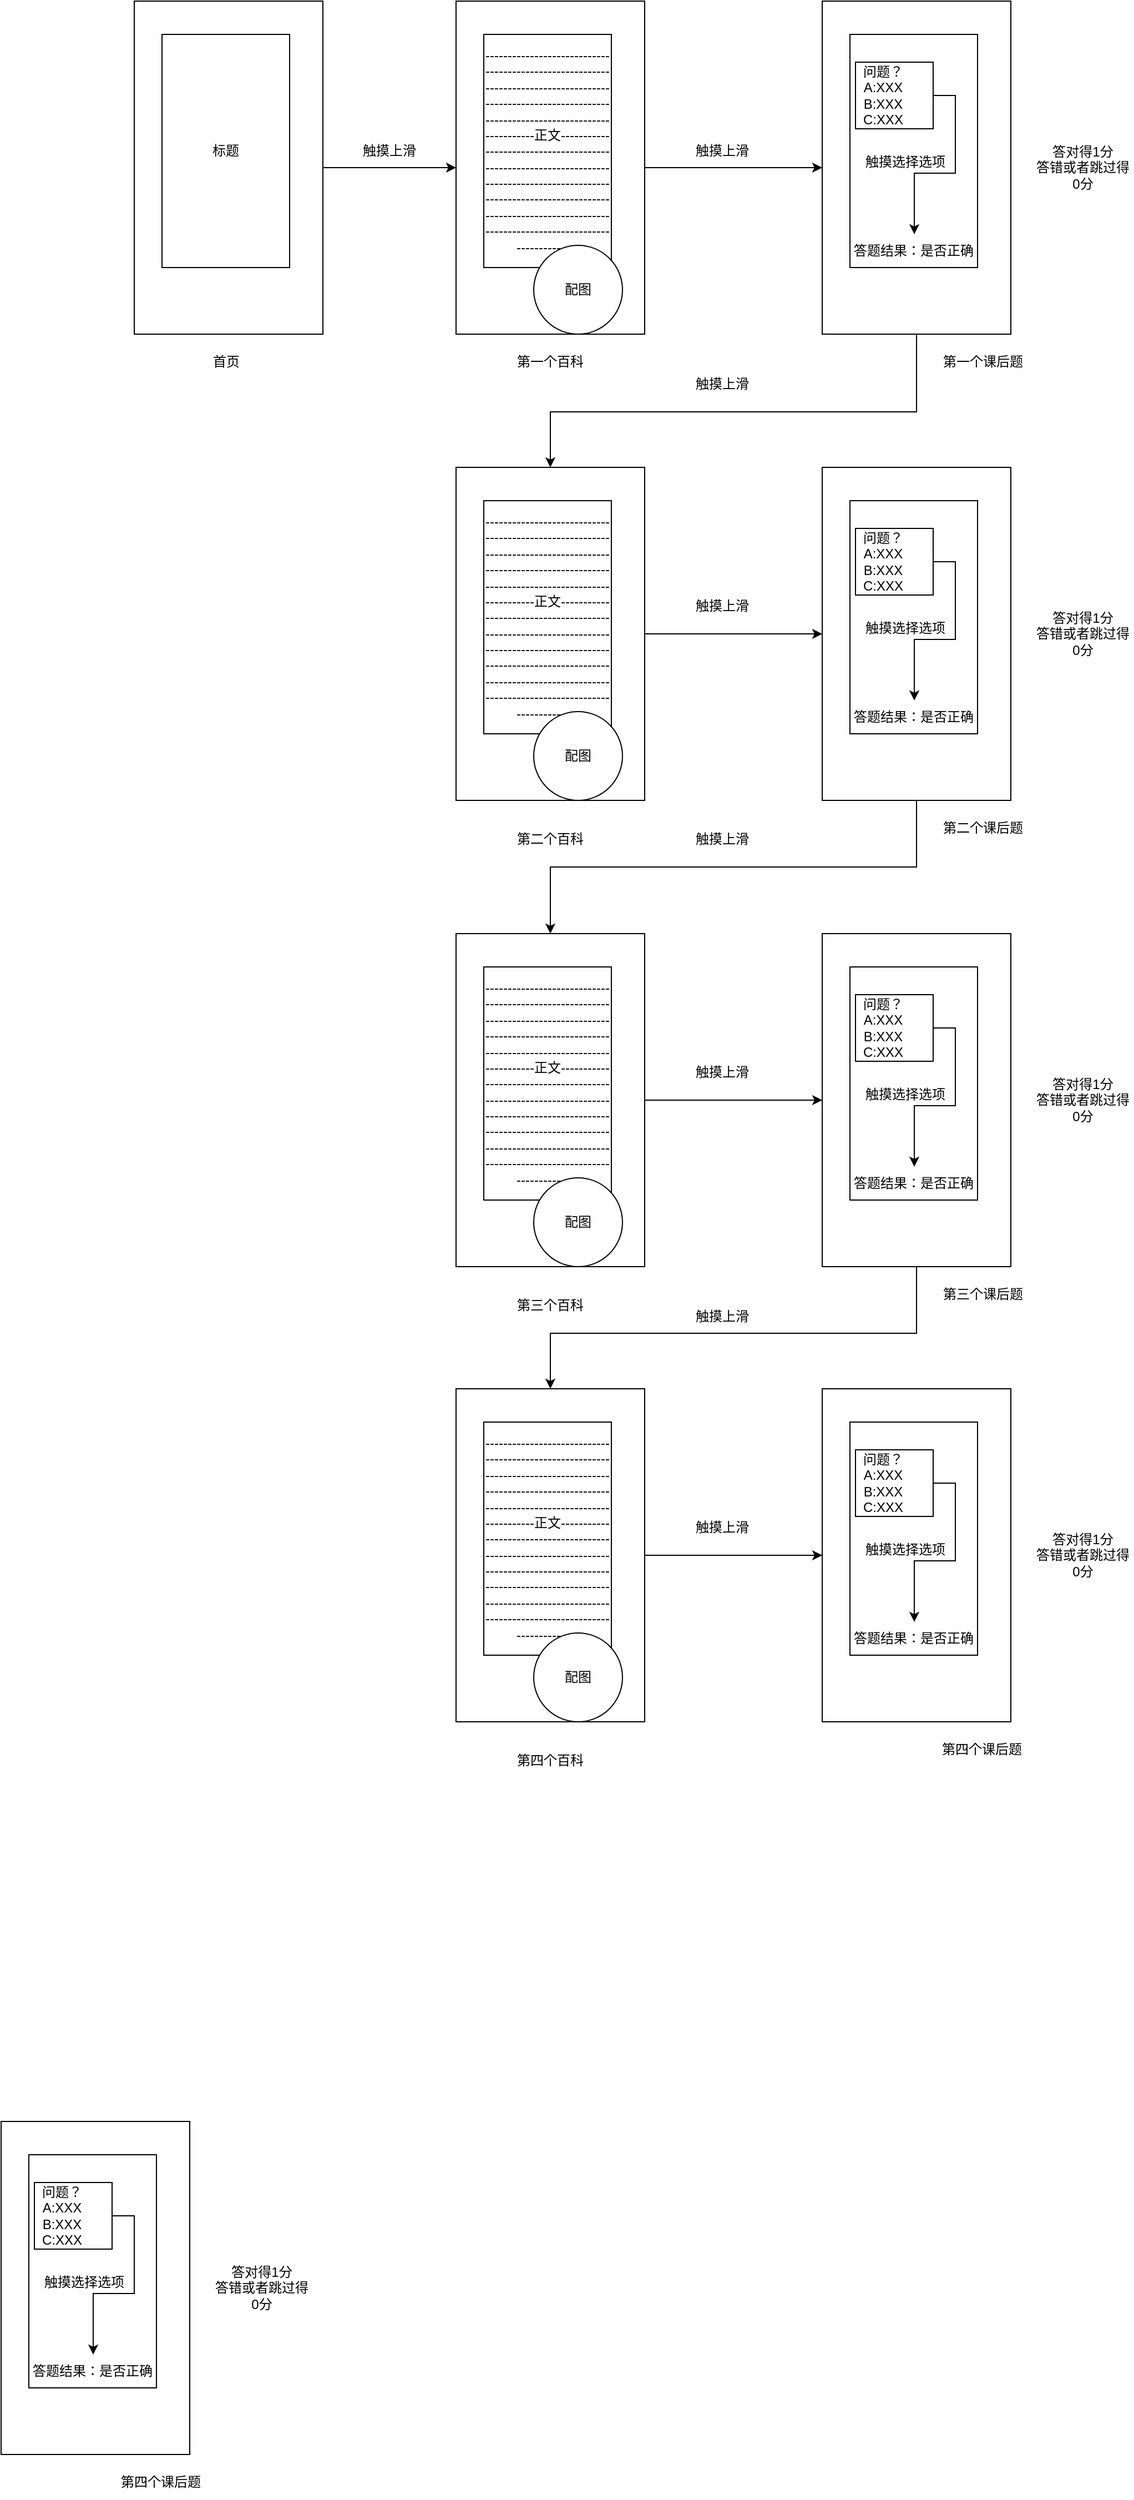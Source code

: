 <mxfile version="24.7.6">
  <diagram name="第 1 页" id="-iTGSNe1lmBqMhTXQ2Q1">
    <mxGraphModel dx="2461" dy="1093" grid="1" gridSize="10" guides="1" tooltips="1" connect="1" arrows="1" fold="1" page="1" pageScale="1" pageWidth="827" pageHeight="1169" math="0" shadow="0">
      <root>
        <mxCell id="0" />
        <mxCell id="1" parent="0" />
        <mxCell id="pei44UWvmRRs14K-F1gR-11" style="edgeStyle=orthogonalEdgeStyle;rounded=0;orthogonalLoop=1;jettySize=auto;html=1;" edge="1" parent="1" source="pei44UWvmRRs14K-F1gR-2" target="pei44UWvmRRs14K-F1gR-5">
          <mxGeometry relative="1" as="geometry" />
        </mxCell>
        <mxCell id="pei44UWvmRRs14K-F1gR-21" style="edgeStyle=orthogonalEdgeStyle;rounded=0;orthogonalLoop=1;jettySize=auto;html=1;" edge="1" parent="1" source="pei44UWvmRRs14K-F1gR-5" target="pei44UWvmRRs14K-F1gR-17">
          <mxGeometry relative="1" as="geometry">
            <Array as="points">
              <mxPoint x="535" y="410" />
              <mxPoint x="205" y="410" />
            </Array>
          </mxGeometry>
        </mxCell>
        <mxCell id="pei44UWvmRRs14K-F1gR-12" style="edgeStyle=orthogonalEdgeStyle;rounded=0;orthogonalLoop=1;jettySize=auto;html=1;entryX=0;entryY=0.5;entryDx=0;entryDy=0;" edge="1" parent="1" source="pei44UWvmRRs14K-F1gR-7" target="pei44UWvmRRs14K-F1gR-2">
          <mxGeometry relative="1" as="geometry" />
        </mxCell>
        <mxCell id="pei44UWvmRRs14K-F1gR-7" value="" style="whiteSpace=wrap;html=1;" vertex="1" parent="1">
          <mxGeometry x="-170" y="40" width="170" height="300" as="geometry" />
        </mxCell>
        <mxCell id="pei44UWvmRRs14K-F1gR-8" value="标题" style="whiteSpace=wrap;html=1;" vertex="1" parent="1">
          <mxGeometry x="-145" y="70" width="115" height="210" as="geometry" />
        </mxCell>
        <mxCell id="pei44UWvmRRs14K-F1gR-9" value="首页" style="text;strokeColor=none;align=center;fillColor=none;html=1;verticalAlign=middle;whiteSpace=wrap;rounded=0;" vertex="1" parent="1">
          <mxGeometry x="-117.5" y="350" width="60" height="30" as="geometry" />
        </mxCell>
        <mxCell id="pei44UWvmRRs14K-F1gR-13" value="触摸上滑" style="text;strokeColor=none;align=center;fillColor=none;html=1;verticalAlign=middle;whiteSpace=wrap;rounded=0;" vertex="1" parent="1">
          <mxGeometry x="30" y="160" width="60" height="30" as="geometry" />
        </mxCell>
        <mxCell id="pei44UWvmRRs14K-F1gR-14" value="" style="group" vertex="1" connectable="0" parent="1">
          <mxGeometry x="120" y="40" width="170" height="300" as="geometry" />
        </mxCell>
        <mxCell id="pei44UWvmRRs14K-F1gR-2" value="" style="whiteSpace=wrap;html=1;" vertex="1" parent="pei44UWvmRRs14K-F1gR-14">
          <mxGeometry width="170" height="300" as="geometry" />
        </mxCell>
        <mxCell id="pei44UWvmRRs14K-F1gR-3" value="-------------------------------------------------------------------------------------------------------------------------------------------------------正文-------------------------------------------------------------------------------------------------------------------------------------------------------------------------------------------------" style="whiteSpace=wrap;html=1;" vertex="1" parent="pei44UWvmRRs14K-F1gR-14">
          <mxGeometry x="25" y="30" width="115" height="210" as="geometry" />
        </mxCell>
        <mxCell id="pei44UWvmRRs14K-F1gR-10" value="配图" style="ellipse;whiteSpace=wrap;html=1;" vertex="1" parent="pei44UWvmRRs14K-F1gR-14">
          <mxGeometry x="70" y="220" width="80" height="80" as="geometry" />
        </mxCell>
        <mxCell id="pei44UWvmRRs14K-F1gR-15" value="触摸上滑" style="text;strokeColor=none;align=center;fillColor=none;html=1;verticalAlign=middle;whiteSpace=wrap;rounded=0;" vertex="1" parent="1">
          <mxGeometry x="330" y="160" width="60" height="30" as="geometry" />
        </mxCell>
        <mxCell id="pei44UWvmRRs14K-F1gR-16" value="" style="group" vertex="1" connectable="0" parent="1">
          <mxGeometry x="120" y="460" width="170" height="300" as="geometry" />
        </mxCell>
        <mxCell id="pei44UWvmRRs14K-F1gR-17" value="" style="whiteSpace=wrap;html=1;" vertex="1" parent="pei44UWvmRRs14K-F1gR-16">
          <mxGeometry width="170" height="300" as="geometry" />
        </mxCell>
        <mxCell id="pei44UWvmRRs14K-F1gR-18" value="-------------------------------------------------------------------------------------------------------------------------------------------------------正文-------------------------------------------------------------------------------------------------------------------------------------------------------------------------------------------------" style="whiteSpace=wrap;html=1;" vertex="1" parent="pei44UWvmRRs14K-F1gR-16">
          <mxGeometry x="25" y="30" width="115" height="210" as="geometry" />
        </mxCell>
        <mxCell id="pei44UWvmRRs14K-F1gR-19" value="配图" style="ellipse;whiteSpace=wrap;html=1;" vertex="1" parent="pei44UWvmRRs14K-F1gR-16">
          <mxGeometry x="70" y="220" width="80" height="80" as="geometry" />
        </mxCell>
        <mxCell id="pei44UWvmRRs14K-F1gR-22" value="触摸上滑" style="text;strokeColor=none;align=center;fillColor=none;html=1;verticalAlign=middle;whiteSpace=wrap;rounded=0;" vertex="1" parent="1">
          <mxGeometry x="330" y="370" width="60" height="30" as="geometry" />
        </mxCell>
        <mxCell id="pei44UWvmRRs14K-F1gR-23" value="第一个百科" style="text;strokeColor=none;align=center;fillColor=none;html=1;verticalAlign=middle;whiteSpace=wrap;rounded=0;" vertex="1" parent="1">
          <mxGeometry x="160" y="350" width="90" height="30" as="geometry" />
        </mxCell>
        <mxCell id="pei44UWvmRRs14K-F1gR-29" value="第二个百科" style="text;strokeColor=none;align=center;fillColor=none;html=1;verticalAlign=middle;whiteSpace=wrap;rounded=0;" vertex="1" parent="1">
          <mxGeometry x="160" y="780" width="90" height="30" as="geometry" />
        </mxCell>
        <mxCell id="pei44UWvmRRs14K-F1gR-33" value="" style="group" vertex="1" connectable="0" parent="1">
          <mxGeometry x="450" y="40" width="280" height="340" as="geometry" />
        </mxCell>
        <mxCell id="pei44UWvmRRs14K-F1gR-5" value="" style="whiteSpace=wrap;html=1;" vertex="1" parent="pei44UWvmRRs14K-F1gR-33">
          <mxGeometry width="170" height="300" as="geometry" />
        </mxCell>
        <mxCell id="pei44UWvmRRs14K-F1gR-6" value="" style="whiteSpace=wrap;html=1;" vertex="1" parent="pei44UWvmRRs14K-F1gR-33">
          <mxGeometry x="25" y="30" width="115" height="210" as="geometry" />
        </mxCell>
        <mxCell id="pei44UWvmRRs14K-F1gR-24" value="第一个课后题" style="text;strokeColor=none;align=center;fillColor=none;html=1;verticalAlign=middle;whiteSpace=wrap;rounded=0;" vertex="1" parent="pei44UWvmRRs14K-F1gR-33">
          <mxGeometry x="100" y="310" width="90" height="30" as="geometry" />
        </mxCell>
        <mxCell id="pei44UWvmRRs14K-F1gR-25" value="答对得1分&lt;div&gt;答错或者跳过得0分&lt;/div&gt;" style="text;strokeColor=none;align=center;fillColor=none;html=1;verticalAlign=middle;whiteSpace=wrap;rounded=0;" vertex="1" parent="pei44UWvmRRs14K-F1gR-33">
          <mxGeometry x="190" y="135" width="90" height="30" as="geometry" />
        </mxCell>
        <mxCell id="pei44UWvmRRs14K-F1gR-31" value="" style="whiteSpace=wrap;html=1;" vertex="1" parent="pei44UWvmRRs14K-F1gR-33">
          <mxGeometry x="30" y="55" width="70" height="60" as="geometry" />
        </mxCell>
        <mxCell id="pei44UWvmRRs14K-F1gR-30" style="edgeStyle=orthogonalEdgeStyle;rounded=0;orthogonalLoop=1;jettySize=auto;html=1;exitX=1;exitY=0.5;exitDx=0;exitDy=0;" edge="1" parent="pei44UWvmRRs14K-F1gR-33" source="pei44UWvmRRs14K-F1gR-26" target="pei44UWvmRRs14K-F1gR-27">
          <mxGeometry relative="1" as="geometry">
            <mxPoint x="190" y="50" as="targetPoint" />
            <Array as="points">
              <mxPoint x="120" y="85" />
              <mxPoint x="120" y="155" />
              <mxPoint x="83" y="155" />
            </Array>
          </mxGeometry>
        </mxCell>
        <mxCell id="pei44UWvmRRs14K-F1gR-26" value="问题？&lt;div&gt;A:XXX&lt;/div&gt;&lt;div&gt;B:XXX&lt;/div&gt;&lt;div&gt;C:XXX&lt;/div&gt;" style="text;strokeColor=none;align=center;fillColor=none;html=1;verticalAlign=middle;whiteSpace=wrap;rounded=0;" vertex="1" parent="pei44UWvmRRs14K-F1gR-33">
          <mxGeometry x="10" y="70" width="90" height="30" as="geometry" />
        </mxCell>
        <mxCell id="pei44UWvmRRs14K-F1gR-27" value="答题结果：是否正确" style="text;strokeColor=none;align=center;fillColor=none;html=1;verticalAlign=middle;whiteSpace=wrap;rounded=0;" vertex="1" parent="pei44UWvmRRs14K-F1gR-33">
          <mxGeometry x="26.25" y="210" width="112.5" height="30" as="geometry" />
        </mxCell>
        <mxCell id="pei44UWvmRRs14K-F1gR-32" value="触摸选择选项" style="text;strokeColor=none;align=center;fillColor=none;html=1;verticalAlign=middle;whiteSpace=wrap;rounded=0;" vertex="1" parent="pei44UWvmRRs14K-F1gR-33">
          <mxGeometry x="30" y="130" width="90" height="30" as="geometry" />
        </mxCell>
        <mxCell id="pei44UWvmRRs14K-F1gR-34" value="" style="group" vertex="1" connectable="0" parent="1">
          <mxGeometry x="450" y="460" width="280" height="340" as="geometry" />
        </mxCell>
        <mxCell id="pei44UWvmRRs14K-F1gR-35" value="" style="whiteSpace=wrap;html=1;" vertex="1" parent="pei44UWvmRRs14K-F1gR-34">
          <mxGeometry width="170" height="300" as="geometry" />
        </mxCell>
        <mxCell id="pei44UWvmRRs14K-F1gR-36" value="" style="whiteSpace=wrap;html=1;" vertex="1" parent="pei44UWvmRRs14K-F1gR-34">
          <mxGeometry x="25" y="30" width="115" height="210" as="geometry" />
        </mxCell>
        <mxCell id="pei44UWvmRRs14K-F1gR-37" value="第二个课后题" style="text;strokeColor=none;align=center;fillColor=none;html=1;verticalAlign=middle;whiteSpace=wrap;rounded=0;" vertex="1" parent="pei44UWvmRRs14K-F1gR-34">
          <mxGeometry x="100" y="310" width="90" height="30" as="geometry" />
        </mxCell>
        <mxCell id="pei44UWvmRRs14K-F1gR-38" value="答对得1分&lt;div&gt;答错或者跳过得0分&lt;/div&gt;" style="text;strokeColor=none;align=center;fillColor=none;html=1;verticalAlign=middle;whiteSpace=wrap;rounded=0;" vertex="1" parent="pei44UWvmRRs14K-F1gR-34">
          <mxGeometry x="190" y="135" width="90" height="30" as="geometry" />
        </mxCell>
        <mxCell id="pei44UWvmRRs14K-F1gR-39" value="" style="whiteSpace=wrap;html=1;" vertex="1" parent="pei44UWvmRRs14K-F1gR-34">
          <mxGeometry x="30" y="55" width="70" height="60" as="geometry" />
        </mxCell>
        <mxCell id="pei44UWvmRRs14K-F1gR-40" style="edgeStyle=orthogonalEdgeStyle;rounded=0;orthogonalLoop=1;jettySize=auto;html=1;exitX=1;exitY=0.5;exitDx=0;exitDy=0;" edge="1" parent="pei44UWvmRRs14K-F1gR-34" source="pei44UWvmRRs14K-F1gR-41" target="pei44UWvmRRs14K-F1gR-42">
          <mxGeometry relative="1" as="geometry">
            <mxPoint x="190" y="50" as="targetPoint" />
            <Array as="points">
              <mxPoint x="120" y="85" />
              <mxPoint x="120" y="155" />
              <mxPoint x="83" y="155" />
            </Array>
          </mxGeometry>
        </mxCell>
        <mxCell id="pei44UWvmRRs14K-F1gR-41" value="问题？&lt;div&gt;A:XXX&lt;/div&gt;&lt;div&gt;B:XXX&lt;/div&gt;&lt;div&gt;C:XXX&lt;/div&gt;" style="text;strokeColor=none;align=center;fillColor=none;html=1;verticalAlign=middle;whiteSpace=wrap;rounded=0;" vertex="1" parent="pei44UWvmRRs14K-F1gR-34">
          <mxGeometry x="10" y="70" width="90" height="30" as="geometry" />
        </mxCell>
        <mxCell id="pei44UWvmRRs14K-F1gR-42" value="答题结果：是否正确" style="text;strokeColor=none;align=center;fillColor=none;html=1;verticalAlign=middle;whiteSpace=wrap;rounded=0;" vertex="1" parent="pei44UWvmRRs14K-F1gR-34">
          <mxGeometry x="26.25" y="210" width="112.5" height="30" as="geometry" />
        </mxCell>
        <mxCell id="pei44UWvmRRs14K-F1gR-43" value="触摸选择选项" style="text;strokeColor=none;align=center;fillColor=none;html=1;verticalAlign=middle;whiteSpace=wrap;rounded=0;" vertex="1" parent="pei44UWvmRRs14K-F1gR-34">
          <mxGeometry x="30" y="130" width="90" height="30" as="geometry" />
        </mxCell>
        <mxCell id="pei44UWvmRRs14K-F1gR-44" style="edgeStyle=orthogonalEdgeStyle;rounded=0;orthogonalLoop=1;jettySize=auto;html=1;entryX=0;entryY=0.5;entryDx=0;entryDy=0;" edge="1" parent="1" source="pei44UWvmRRs14K-F1gR-17" target="pei44UWvmRRs14K-F1gR-35">
          <mxGeometry relative="1" as="geometry" />
        </mxCell>
        <mxCell id="pei44UWvmRRs14K-F1gR-45" value="触摸上滑" style="text;strokeColor=none;align=center;fillColor=none;html=1;verticalAlign=middle;whiteSpace=wrap;rounded=0;" vertex="1" parent="1">
          <mxGeometry x="330" y="570" width="60" height="30" as="geometry" />
        </mxCell>
        <mxCell id="pei44UWvmRRs14K-F1gR-46" value="" style="group" vertex="1" connectable="0" parent="1">
          <mxGeometry x="120" y="880" width="170" height="300" as="geometry" />
        </mxCell>
        <mxCell id="pei44UWvmRRs14K-F1gR-47" value="" style="whiteSpace=wrap;html=1;" vertex="1" parent="pei44UWvmRRs14K-F1gR-46">
          <mxGeometry width="170" height="300" as="geometry" />
        </mxCell>
        <mxCell id="pei44UWvmRRs14K-F1gR-48" value="-------------------------------------------------------------------------------------------------------------------------------------------------------正文-------------------------------------------------------------------------------------------------------------------------------------------------------------------------------------------------" style="whiteSpace=wrap;html=1;" vertex="1" parent="pei44UWvmRRs14K-F1gR-46">
          <mxGeometry x="25" y="30" width="115" height="210" as="geometry" />
        </mxCell>
        <mxCell id="pei44UWvmRRs14K-F1gR-49" value="配图" style="ellipse;whiteSpace=wrap;html=1;" vertex="1" parent="pei44UWvmRRs14K-F1gR-46">
          <mxGeometry x="70" y="220" width="80" height="80" as="geometry" />
        </mxCell>
        <mxCell id="pei44UWvmRRs14K-F1gR-50" value="第三个百科" style="text;strokeColor=none;align=center;fillColor=none;html=1;verticalAlign=middle;whiteSpace=wrap;rounded=0;" vertex="1" parent="1">
          <mxGeometry x="160" y="1200" width="90" height="30" as="geometry" />
        </mxCell>
        <mxCell id="pei44UWvmRRs14K-F1gR-51" value="" style="group" vertex="1" connectable="0" parent="1">
          <mxGeometry x="450" y="880" width="280" height="340" as="geometry" />
        </mxCell>
        <mxCell id="pei44UWvmRRs14K-F1gR-52" value="" style="whiteSpace=wrap;html=1;" vertex="1" parent="pei44UWvmRRs14K-F1gR-51">
          <mxGeometry width="170" height="300" as="geometry" />
        </mxCell>
        <mxCell id="pei44UWvmRRs14K-F1gR-53" value="" style="whiteSpace=wrap;html=1;" vertex="1" parent="pei44UWvmRRs14K-F1gR-51">
          <mxGeometry x="25" y="30" width="115" height="210" as="geometry" />
        </mxCell>
        <mxCell id="pei44UWvmRRs14K-F1gR-54" value="第三个课后题" style="text;strokeColor=none;align=center;fillColor=none;html=1;verticalAlign=middle;whiteSpace=wrap;rounded=0;" vertex="1" parent="pei44UWvmRRs14K-F1gR-51">
          <mxGeometry x="100" y="310" width="90" height="30" as="geometry" />
        </mxCell>
        <mxCell id="pei44UWvmRRs14K-F1gR-55" value="答对得1分&lt;div&gt;答错或者跳过得0分&lt;/div&gt;" style="text;strokeColor=none;align=center;fillColor=none;html=1;verticalAlign=middle;whiteSpace=wrap;rounded=0;" vertex="1" parent="pei44UWvmRRs14K-F1gR-51">
          <mxGeometry x="190" y="135" width="90" height="30" as="geometry" />
        </mxCell>
        <mxCell id="pei44UWvmRRs14K-F1gR-56" value="" style="whiteSpace=wrap;html=1;" vertex="1" parent="pei44UWvmRRs14K-F1gR-51">
          <mxGeometry x="30" y="55" width="70" height="60" as="geometry" />
        </mxCell>
        <mxCell id="pei44UWvmRRs14K-F1gR-57" style="edgeStyle=orthogonalEdgeStyle;rounded=0;orthogonalLoop=1;jettySize=auto;html=1;exitX=1;exitY=0.5;exitDx=0;exitDy=0;" edge="1" parent="pei44UWvmRRs14K-F1gR-51" source="pei44UWvmRRs14K-F1gR-58" target="pei44UWvmRRs14K-F1gR-59">
          <mxGeometry relative="1" as="geometry">
            <mxPoint x="190" y="50" as="targetPoint" />
            <Array as="points">
              <mxPoint x="120" y="85" />
              <mxPoint x="120" y="155" />
              <mxPoint x="83" y="155" />
            </Array>
          </mxGeometry>
        </mxCell>
        <mxCell id="pei44UWvmRRs14K-F1gR-58" value="问题？&lt;div&gt;A:XXX&lt;/div&gt;&lt;div&gt;B:XXX&lt;/div&gt;&lt;div&gt;C:XXX&lt;/div&gt;" style="text;strokeColor=none;align=center;fillColor=none;html=1;verticalAlign=middle;whiteSpace=wrap;rounded=0;" vertex="1" parent="pei44UWvmRRs14K-F1gR-51">
          <mxGeometry x="10" y="70" width="90" height="30" as="geometry" />
        </mxCell>
        <mxCell id="pei44UWvmRRs14K-F1gR-59" value="答题结果：是否正确" style="text;strokeColor=none;align=center;fillColor=none;html=1;verticalAlign=middle;whiteSpace=wrap;rounded=0;" vertex="1" parent="pei44UWvmRRs14K-F1gR-51">
          <mxGeometry x="26.25" y="210" width="112.5" height="30" as="geometry" />
        </mxCell>
        <mxCell id="pei44UWvmRRs14K-F1gR-60" value="触摸选择选项" style="text;strokeColor=none;align=center;fillColor=none;html=1;verticalAlign=middle;whiteSpace=wrap;rounded=0;" vertex="1" parent="pei44UWvmRRs14K-F1gR-51">
          <mxGeometry x="30" y="130" width="90" height="30" as="geometry" />
        </mxCell>
        <mxCell id="pei44UWvmRRs14K-F1gR-61" style="edgeStyle=orthogonalEdgeStyle;rounded=0;orthogonalLoop=1;jettySize=auto;html=1;entryX=0;entryY=0.5;entryDx=0;entryDy=0;" edge="1" parent="1" source="pei44UWvmRRs14K-F1gR-47" target="pei44UWvmRRs14K-F1gR-52">
          <mxGeometry relative="1" as="geometry" />
        </mxCell>
        <mxCell id="pei44UWvmRRs14K-F1gR-62" value="触摸上滑" style="text;strokeColor=none;align=center;fillColor=none;html=1;verticalAlign=middle;whiteSpace=wrap;rounded=0;" vertex="1" parent="1">
          <mxGeometry x="330" y="990" width="60" height="30" as="geometry" />
        </mxCell>
        <mxCell id="pei44UWvmRRs14K-F1gR-63" value="" style="group" vertex="1" connectable="0" parent="1">
          <mxGeometry x="120" y="1290" width="170" height="300" as="geometry" />
        </mxCell>
        <mxCell id="pei44UWvmRRs14K-F1gR-64" value="" style="whiteSpace=wrap;html=1;" vertex="1" parent="pei44UWvmRRs14K-F1gR-63">
          <mxGeometry width="170" height="300" as="geometry" />
        </mxCell>
        <mxCell id="pei44UWvmRRs14K-F1gR-65" value="-------------------------------------------------------------------------------------------------------------------------------------------------------正文-------------------------------------------------------------------------------------------------------------------------------------------------------------------------------------------------" style="whiteSpace=wrap;html=1;" vertex="1" parent="pei44UWvmRRs14K-F1gR-63">
          <mxGeometry x="25" y="30" width="115" height="210" as="geometry" />
        </mxCell>
        <mxCell id="pei44UWvmRRs14K-F1gR-66" value="配图" style="ellipse;whiteSpace=wrap;html=1;" vertex="1" parent="pei44UWvmRRs14K-F1gR-63">
          <mxGeometry x="70" y="220" width="80" height="80" as="geometry" />
        </mxCell>
        <mxCell id="pei44UWvmRRs14K-F1gR-67" value="第四个百科" style="text;strokeColor=none;align=center;fillColor=none;html=1;verticalAlign=middle;whiteSpace=wrap;rounded=0;" vertex="1" parent="1">
          <mxGeometry x="160" y="1610" width="90" height="30" as="geometry" />
        </mxCell>
        <mxCell id="pei44UWvmRRs14K-F1gR-68" value="" style="group" vertex="1" connectable="0" parent="1">
          <mxGeometry x="450" y="1290" width="280" height="340" as="geometry" />
        </mxCell>
        <mxCell id="pei44UWvmRRs14K-F1gR-69" value="" style="whiteSpace=wrap;html=1;" vertex="1" parent="pei44UWvmRRs14K-F1gR-68">
          <mxGeometry width="170" height="300" as="geometry" />
        </mxCell>
        <mxCell id="pei44UWvmRRs14K-F1gR-70" value="" style="whiteSpace=wrap;html=1;" vertex="1" parent="pei44UWvmRRs14K-F1gR-68">
          <mxGeometry x="25" y="30" width="115" height="210" as="geometry" />
        </mxCell>
        <mxCell id="pei44UWvmRRs14K-F1gR-71" value="第四个课后题" style="text;strokeColor=none;align=center;fillColor=none;html=1;verticalAlign=middle;whiteSpace=wrap;rounded=0;" vertex="1" parent="pei44UWvmRRs14K-F1gR-68">
          <mxGeometry x="99" y="310" width="90" height="30" as="geometry" />
        </mxCell>
        <mxCell id="pei44UWvmRRs14K-F1gR-72" value="答对得1分&lt;div&gt;答错或者跳过得0分&lt;/div&gt;" style="text;strokeColor=none;align=center;fillColor=none;html=1;verticalAlign=middle;whiteSpace=wrap;rounded=0;" vertex="1" parent="pei44UWvmRRs14K-F1gR-68">
          <mxGeometry x="190" y="135" width="90" height="30" as="geometry" />
        </mxCell>
        <mxCell id="pei44UWvmRRs14K-F1gR-73" value="" style="whiteSpace=wrap;html=1;" vertex="1" parent="pei44UWvmRRs14K-F1gR-68">
          <mxGeometry x="30" y="55" width="70" height="60" as="geometry" />
        </mxCell>
        <mxCell id="pei44UWvmRRs14K-F1gR-74" style="edgeStyle=orthogonalEdgeStyle;rounded=0;orthogonalLoop=1;jettySize=auto;html=1;exitX=1;exitY=0.5;exitDx=0;exitDy=0;" edge="1" parent="pei44UWvmRRs14K-F1gR-68" source="pei44UWvmRRs14K-F1gR-75" target="pei44UWvmRRs14K-F1gR-76">
          <mxGeometry relative="1" as="geometry">
            <mxPoint x="190" y="50" as="targetPoint" />
            <Array as="points">
              <mxPoint x="120" y="85" />
              <mxPoint x="120" y="155" />
              <mxPoint x="83" y="155" />
            </Array>
          </mxGeometry>
        </mxCell>
        <mxCell id="pei44UWvmRRs14K-F1gR-75" value="问题？&lt;div&gt;A:XXX&lt;/div&gt;&lt;div&gt;B:XXX&lt;/div&gt;&lt;div&gt;C:XXX&lt;/div&gt;" style="text;strokeColor=none;align=center;fillColor=none;html=1;verticalAlign=middle;whiteSpace=wrap;rounded=0;" vertex="1" parent="pei44UWvmRRs14K-F1gR-68">
          <mxGeometry x="10" y="70" width="90" height="30" as="geometry" />
        </mxCell>
        <mxCell id="pei44UWvmRRs14K-F1gR-76" value="答题结果：是否正确" style="text;strokeColor=none;align=center;fillColor=none;html=1;verticalAlign=middle;whiteSpace=wrap;rounded=0;" vertex="1" parent="pei44UWvmRRs14K-F1gR-68">
          <mxGeometry x="26.25" y="210" width="112.5" height="30" as="geometry" />
        </mxCell>
        <mxCell id="pei44UWvmRRs14K-F1gR-77" value="触摸选择选项" style="text;strokeColor=none;align=center;fillColor=none;html=1;verticalAlign=middle;whiteSpace=wrap;rounded=0;" vertex="1" parent="pei44UWvmRRs14K-F1gR-68">
          <mxGeometry x="30" y="130" width="90" height="30" as="geometry" />
        </mxCell>
        <mxCell id="pei44UWvmRRs14K-F1gR-78" style="edgeStyle=orthogonalEdgeStyle;rounded=0;orthogonalLoop=1;jettySize=auto;html=1;entryX=0;entryY=0.5;entryDx=0;entryDy=0;" edge="1" parent="1" source="pei44UWvmRRs14K-F1gR-64" target="pei44UWvmRRs14K-F1gR-69">
          <mxGeometry relative="1" as="geometry" />
        </mxCell>
        <mxCell id="pei44UWvmRRs14K-F1gR-79" value="触摸上滑" style="text;strokeColor=none;align=center;fillColor=none;html=1;verticalAlign=middle;whiteSpace=wrap;rounded=0;" vertex="1" parent="1">
          <mxGeometry x="330" y="1400" width="60" height="30" as="geometry" />
        </mxCell>
        <mxCell id="pei44UWvmRRs14K-F1gR-80" style="edgeStyle=orthogonalEdgeStyle;rounded=0;orthogonalLoop=1;jettySize=auto;html=1;" edge="1" parent="1" source="pei44UWvmRRs14K-F1gR-35" target="pei44UWvmRRs14K-F1gR-47">
          <mxGeometry relative="1" as="geometry">
            <Array as="points">
              <mxPoint x="535" y="820" />
              <mxPoint x="205" y="820" />
            </Array>
          </mxGeometry>
        </mxCell>
        <mxCell id="pei44UWvmRRs14K-F1gR-81" value="触摸上滑" style="text;strokeColor=none;align=center;fillColor=none;html=1;verticalAlign=middle;whiteSpace=wrap;rounded=0;" vertex="1" parent="1">
          <mxGeometry x="330" y="780" width="60" height="30" as="geometry" />
        </mxCell>
        <mxCell id="pei44UWvmRRs14K-F1gR-82" style="edgeStyle=orthogonalEdgeStyle;rounded=0;orthogonalLoop=1;jettySize=auto;html=1;" edge="1" parent="1" source="pei44UWvmRRs14K-F1gR-52" target="pei44UWvmRRs14K-F1gR-64">
          <mxGeometry relative="1" as="geometry">
            <Array as="points">
              <mxPoint x="535" y="1240" />
              <mxPoint x="205" y="1240" />
            </Array>
          </mxGeometry>
        </mxCell>
        <mxCell id="pei44UWvmRRs14K-F1gR-83" value="触摸上滑" style="text;strokeColor=none;align=center;fillColor=none;html=1;verticalAlign=middle;whiteSpace=wrap;rounded=0;" vertex="1" parent="1">
          <mxGeometry x="330" y="1210" width="60" height="30" as="geometry" />
        </mxCell>
        <mxCell id="pei44UWvmRRs14K-F1gR-85" value="" style="group" vertex="1" connectable="0" parent="1">
          <mxGeometry x="-290" y="1950" width="280" height="340" as="geometry" />
        </mxCell>
        <mxCell id="pei44UWvmRRs14K-F1gR-87" value="" style="whiteSpace=wrap;html=1;" vertex="1" parent="pei44UWvmRRs14K-F1gR-85">
          <mxGeometry width="170" height="300" as="geometry" />
        </mxCell>
        <mxCell id="pei44UWvmRRs14K-F1gR-88" value="" style="whiteSpace=wrap;html=1;" vertex="1" parent="pei44UWvmRRs14K-F1gR-85">
          <mxGeometry x="25" y="30" width="115" height="210" as="geometry" />
        </mxCell>
        <mxCell id="pei44UWvmRRs14K-F1gR-89" value="第四个课后题" style="text;strokeColor=none;align=center;fillColor=none;html=1;verticalAlign=middle;whiteSpace=wrap;rounded=0;" vertex="1" parent="pei44UWvmRRs14K-F1gR-85">
          <mxGeometry x="99" y="310" width="90" height="30" as="geometry" />
        </mxCell>
        <mxCell id="pei44UWvmRRs14K-F1gR-90" value="答对得1分&lt;div&gt;答错或者跳过得0分&lt;/div&gt;" style="text;strokeColor=none;align=center;fillColor=none;html=1;verticalAlign=middle;whiteSpace=wrap;rounded=0;" vertex="1" parent="pei44UWvmRRs14K-F1gR-85">
          <mxGeometry x="190" y="135" width="90" height="30" as="geometry" />
        </mxCell>
        <mxCell id="pei44UWvmRRs14K-F1gR-91" value="" style="whiteSpace=wrap;html=1;" vertex="1" parent="pei44UWvmRRs14K-F1gR-85">
          <mxGeometry x="30" y="55" width="70" height="60" as="geometry" />
        </mxCell>
        <mxCell id="pei44UWvmRRs14K-F1gR-92" style="edgeStyle=orthogonalEdgeStyle;rounded=0;orthogonalLoop=1;jettySize=auto;html=1;exitX=1;exitY=0.5;exitDx=0;exitDy=0;" edge="1" parent="pei44UWvmRRs14K-F1gR-85" source="pei44UWvmRRs14K-F1gR-93" target="pei44UWvmRRs14K-F1gR-94">
          <mxGeometry relative="1" as="geometry">
            <mxPoint x="190" y="50" as="targetPoint" />
            <Array as="points">
              <mxPoint x="120" y="85" />
              <mxPoint x="120" y="155" />
              <mxPoint x="83" y="155" />
            </Array>
          </mxGeometry>
        </mxCell>
        <mxCell id="pei44UWvmRRs14K-F1gR-93" value="问题？&lt;div&gt;A:XXX&lt;/div&gt;&lt;div&gt;B:XXX&lt;/div&gt;&lt;div&gt;C:XXX&lt;/div&gt;" style="text;strokeColor=none;align=center;fillColor=none;html=1;verticalAlign=middle;whiteSpace=wrap;rounded=0;" vertex="1" parent="pei44UWvmRRs14K-F1gR-85">
          <mxGeometry x="10" y="70" width="90" height="30" as="geometry" />
        </mxCell>
        <mxCell id="pei44UWvmRRs14K-F1gR-94" value="答题结果：是否正确" style="text;strokeColor=none;align=center;fillColor=none;html=1;verticalAlign=middle;whiteSpace=wrap;rounded=0;" vertex="1" parent="pei44UWvmRRs14K-F1gR-85">
          <mxGeometry x="26.25" y="210" width="112.5" height="30" as="geometry" />
        </mxCell>
        <mxCell id="pei44UWvmRRs14K-F1gR-95" value="触摸选择选项" style="text;strokeColor=none;align=center;fillColor=none;html=1;verticalAlign=middle;whiteSpace=wrap;rounded=0;" vertex="1" parent="pei44UWvmRRs14K-F1gR-85">
          <mxGeometry x="30" y="130" width="90" height="30" as="geometry" />
        </mxCell>
      </root>
    </mxGraphModel>
  </diagram>
</mxfile>
